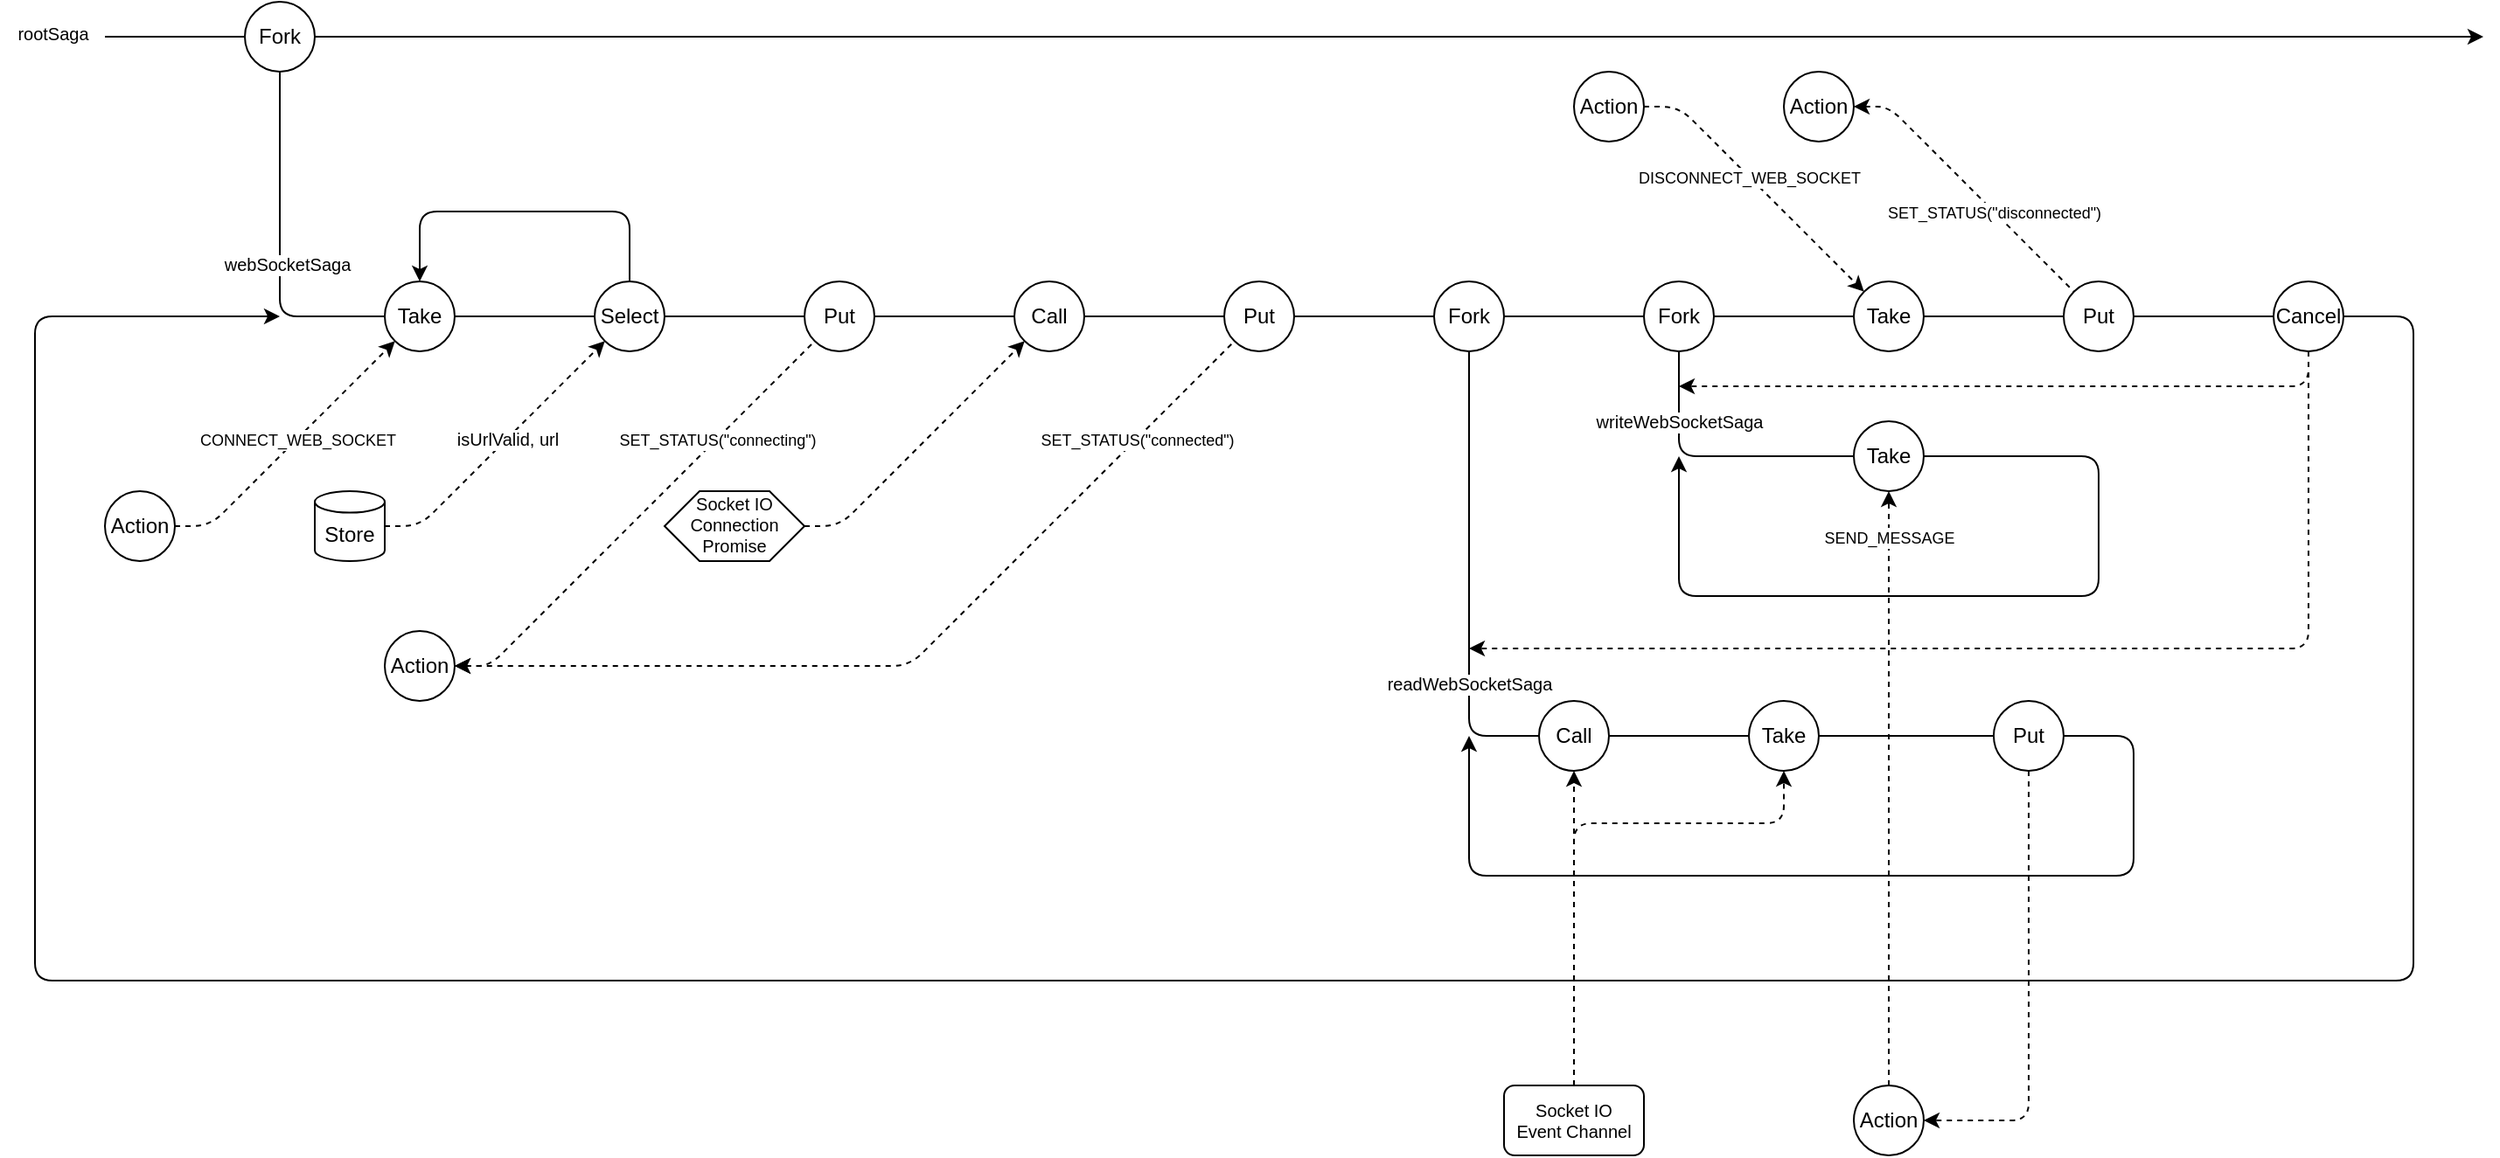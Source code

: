 <mxfile version="13.7.7" type="github">
  <diagram id="-NhV561iHu8BdvCQf9F6" name="Page-1">
    <mxGraphModel dx="1083" dy="692" grid="1" gridSize="10" guides="1" tooltips="1" connect="1" arrows="1" fold="1" page="1" pageScale="1" pageWidth="1500" pageHeight="800" math="0" shadow="0">
      <root>
        <mxCell id="0" />
        <mxCell id="1" parent="0" />
        <mxCell id="K0H8NKPBU6QOYzpMUi37-2" value="" style="endArrow=classic;html=1;strokeWidth=1;" edge="1" parent="1">
          <mxGeometry width="50" height="50" relative="1" as="geometry">
            <mxPoint x="80" y="60" as="sourcePoint" />
            <mxPoint x="1440" y="60" as="targetPoint" />
          </mxGeometry>
        </mxCell>
        <mxCell id="K0H8NKPBU6QOYzpMUi37-1" value="Fork" style="ellipse;whiteSpace=wrap;html=1;aspect=fixed;" vertex="1" parent="1">
          <mxGeometry x="160" y="40" width="40" height="40" as="geometry" />
        </mxCell>
        <mxCell id="K0H8NKPBU6QOYzpMUi37-3" value="" style="endArrow=classic;html=1;strokeWidth=1;exitX=0.5;exitY=1;exitDx=0;exitDy=0;" edge="1" parent="1" source="K0H8NKPBU6QOYzpMUi37-1">
          <mxGeometry width="50" height="50" relative="1" as="geometry">
            <mxPoint x="210" y="310" as="sourcePoint" />
            <mxPoint x="180" y="220" as="targetPoint" />
            <Array as="points">
              <mxPoint x="180" y="220" />
              <mxPoint x="1400" y="220" />
              <mxPoint x="1400" y="600" />
              <mxPoint x="40" y="600" />
              <mxPoint x="40" y="220" />
            </Array>
          </mxGeometry>
        </mxCell>
        <mxCell id="K0H8NKPBU6QOYzpMUi37-16" value="webSocketSaga" style="edgeLabel;html=1;align=center;verticalAlign=middle;resizable=0;points=[];fontSize=10;" vertex="1" connectable="0" parent="K0H8NKPBU6QOYzpMUi37-3">
          <mxGeometry x="-0.905" relative="1" as="geometry">
            <mxPoint x="-27.98" y="-30" as="offset" />
          </mxGeometry>
        </mxCell>
        <mxCell id="K0H8NKPBU6QOYzpMUi37-4" value="Store" style="shape=cylinder3;whiteSpace=wrap;html=1;boundedLbl=1;backgroundOutline=1;size=6.143;" vertex="1" parent="1">
          <mxGeometry x="200" y="320" width="40" height="40" as="geometry" />
        </mxCell>
        <mxCell id="K0H8NKPBU6QOYzpMUi37-5" value="Action" style="ellipse;whiteSpace=wrap;html=1;aspect=fixed;" vertex="1" parent="1">
          <mxGeometry x="80" y="320" width="40" height="40" as="geometry" />
        </mxCell>
        <mxCell id="K0H8NKPBU6QOYzpMUi37-6" value="&lt;font&gt;&lt;font style=&quot;font-size: 9px&quot;&gt;CONNECT_WEB_SOCKET&lt;/font&gt;&lt;/font&gt;" style="endArrow=classic;html=1;strokeWidth=1;entryX=0;entryY=1;entryDx=0;entryDy=0;fontSize=10;dashed=1;exitX=1;exitY=0.5;exitDx=0;exitDy=0;" edge="1" parent="1" source="K0H8NKPBU6QOYzpMUi37-5" target="K0H8NKPBU6QOYzpMUi37-7">
          <mxGeometry x="0.069" width="50" height="50" relative="1" as="geometry">
            <mxPoint x="200" y="340" as="sourcePoint" />
            <mxPoint x="280" y="280" as="targetPoint" />
            <Array as="points">
              <mxPoint x="140" y="340" />
            </Array>
            <mxPoint as="offset" />
          </mxGeometry>
        </mxCell>
        <mxCell id="K0H8NKPBU6QOYzpMUi37-7" value="Take" style="ellipse;whiteSpace=wrap;html=1;aspect=fixed;" vertex="1" parent="1">
          <mxGeometry x="240" y="200" width="40" height="40" as="geometry" />
        </mxCell>
        <mxCell id="K0H8NKPBU6QOYzpMUi37-9" value="&lt;font&gt;&lt;font&gt;&lt;font size=&quot;1&quot;&gt;isUrlValid,&amp;nbsp;&lt;/font&gt;&lt;font size=&quot;1&quot;&gt;url&lt;/font&gt;&lt;br&gt;&lt;/font&gt;&lt;/font&gt;" style="endArrow=classic;html=1;strokeWidth=1;entryX=0;entryY=1;entryDx=0;entryDy=0;fontSize=10;dashed=1;exitX=1;exitY=0.5;exitDx=0;exitDy=0;exitPerimeter=0;" edge="1" parent="1" source="K0H8NKPBU6QOYzpMUi37-4" target="K0H8NKPBU6QOYzpMUi37-10">
          <mxGeometry x="0.069" width="50" height="50" relative="1" as="geometry">
            <mxPoint x="290" y="326" as="sourcePoint" />
            <mxPoint x="567.577" y="280.003" as="targetPoint" />
            <mxPoint as="offset" />
            <Array as="points">
              <mxPoint x="260" y="340" />
            </Array>
          </mxGeometry>
        </mxCell>
        <mxCell id="K0H8NKPBU6QOYzpMUi37-10" value="Select" style="ellipse;whiteSpace=wrap;html=1;aspect=fixed;" vertex="1" parent="1">
          <mxGeometry x="360" y="200" width="40" height="40" as="geometry" />
        </mxCell>
        <mxCell id="K0H8NKPBU6QOYzpMUi37-11" value="Fork" style="ellipse;whiteSpace=wrap;html=1;aspect=fixed;" vertex="1" parent="1">
          <mxGeometry x="840" y="200" width="40" height="40" as="geometry" />
        </mxCell>
        <mxCell id="K0H8NKPBU6QOYzpMUi37-13" value="rootSaga" style="text;html=1;align=center;verticalAlign=middle;resizable=0;points=[];autosize=1;fontSize=10;horizontal=1;spacingBottom=0;spacingTop=-4;" vertex="1" parent="1">
          <mxGeometry x="20" y="55" width="60" height="10" as="geometry" />
        </mxCell>
        <mxCell id="K0H8NKPBU6QOYzpMUi37-19" value="Call" style="ellipse;whiteSpace=wrap;html=1;aspect=fixed;" vertex="1" parent="1">
          <mxGeometry x="600" y="200" width="40" height="40" as="geometry" />
        </mxCell>
        <mxCell id="K0H8NKPBU6QOYzpMUi37-21" value="" style="endArrow=classic;startArrow=none;html=1;dashed=1;strokeWidth=1;fontSize=10;entryX=0;entryY=1;entryDx=0;entryDy=0;exitX=1;exitY=0.5;exitDx=0;exitDy=0;startFill=0;" edge="1" parent="1" source="K0H8NKPBU6QOYzpMUi37-24" target="K0H8NKPBU6QOYzpMUi37-19">
          <mxGeometry width="50" height="50" relative="1" as="geometry">
            <mxPoint x="570" y="315" as="sourcePoint" />
            <mxPoint x="620" y="265" as="targetPoint" />
            <Array as="points">
              <mxPoint x="500" y="340" />
            </Array>
          </mxGeometry>
        </mxCell>
        <mxCell id="K0H8NKPBU6QOYzpMUi37-22" value="Put" style="ellipse;whiteSpace=wrap;html=1;aspect=fixed;" vertex="1" parent="1">
          <mxGeometry x="480" y="200" width="40" height="40" as="geometry" />
        </mxCell>
        <mxCell id="K0H8NKPBU6QOYzpMUi37-24" value="&lt;span&gt;Socket IO&lt;/span&gt;&lt;br&gt;&lt;span&gt;Connection&lt;br&gt;Promise&lt;br&gt;&lt;/span&gt;" style="shape=hexagon;perimeter=hexagonPerimeter2;whiteSpace=wrap;html=1;fixedSize=1;fontSize=10;spacingTop=-2;" vertex="1" parent="1">
          <mxGeometry x="400" y="320" width="80" height="40" as="geometry" />
        </mxCell>
        <mxCell id="K0H8NKPBU6QOYzpMUi37-25" value="Action" style="ellipse;whiteSpace=wrap;html=1;aspect=fixed;" vertex="1" parent="1">
          <mxGeometry x="240" y="400" width="40" height="40" as="geometry" />
        </mxCell>
        <mxCell id="K0H8NKPBU6QOYzpMUi37-26" value="&lt;font&gt;&lt;font style=&quot;font-size: 9px&quot;&gt;SET_STATUS(&quot;connecting&quot;)&lt;/font&gt;&lt;/font&gt;" style="endArrow=none;html=1;strokeWidth=1;entryX=0;entryY=1;entryDx=0;entryDy=0;fontSize=10;dashed=1;exitX=1;exitY=0.5;exitDx=0;exitDy=0;startArrow=classic;startFill=1;endFill=0;" edge="1" parent="1" source="K0H8NKPBU6QOYzpMUi37-25" target="K0H8NKPBU6QOYzpMUi37-22">
          <mxGeometry x="0.441" width="50" height="50" relative="1" as="geometry">
            <mxPoint x="350" y="355.86" as="sourcePoint" />
            <mxPoint x="475.858" y="250.002" as="targetPoint" />
            <Array as="points">
              <mxPoint x="300" y="420" />
            </Array>
            <mxPoint as="offset" />
          </mxGeometry>
        </mxCell>
        <mxCell id="K0H8NKPBU6QOYzpMUi37-27" value="Put" style="ellipse;whiteSpace=wrap;html=1;aspect=fixed;" vertex="1" parent="1">
          <mxGeometry x="720" y="200" width="40" height="40" as="geometry" />
        </mxCell>
        <mxCell id="K0H8NKPBU6QOYzpMUi37-29" value="&lt;font&gt;&lt;font style=&quot;font-size: 9px&quot;&gt;SET_STATUS(&quot;connected&quot;)&lt;/font&gt;&lt;/font&gt;" style="endArrow=none;html=1;strokeWidth=1;entryX=0;entryY=1;entryDx=0;entryDy=0;fontSize=10;dashed=1;exitX=1;exitY=0.5;exitDx=0;exitDy=0;startArrow=classic;startFill=1;endFill=0;" edge="1" parent="1" source="K0H8NKPBU6QOYzpMUi37-25" target="K0H8NKPBU6QOYzpMUi37-27">
          <mxGeometry x="0.698" width="50" height="50" relative="1" as="geometry">
            <mxPoint x="600" y="340" as="sourcePoint" />
            <mxPoint x="715.858" y="250.002" as="targetPoint" />
            <Array as="points">
              <mxPoint x="540" y="420" />
            </Array>
            <mxPoint as="offset" />
          </mxGeometry>
        </mxCell>
        <mxCell id="K0H8NKPBU6QOYzpMUi37-17" value="" style="endArrow=classic;html=1;strokeWidth=1;exitX=0.5;exitY=1;exitDx=0;exitDy=0;" edge="1" parent="1" source="K0H8NKPBU6QOYzpMUi37-11">
          <mxGeometry width="50" height="50" relative="1" as="geometry">
            <mxPoint x="530.002" y="250.002" as="sourcePoint" />
            <mxPoint x="860" y="460" as="targetPoint" />
            <Array as="points">
              <mxPoint x="860" y="460" />
              <mxPoint x="1240" y="460" />
              <mxPoint x="1240" y="540" />
              <mxPoint x="860" y="540" />
            </Array>
          </mxGeometry>
        </mxCell>
        <mxCell id="K0H8NKPBU6QOYzpMUi37-18" value="readWebSocketSaga" style="edgeLabel;html=1;align=center;verticalAlign=middle;resizable=0;points=[];fontSize=10;" vertex="1" connectable="0" parent="K0H8NKPBU6QOYzpMUi37-17">
          <mxGeometry x="-0.905" relative="1" as="geometry">
            <mxPoint y="135.52" as="offset" />
          </mxGeometry>
        </mxCell>
        <mxCell id="K0H8NKPBU6QOYzpMUi37-32" value="Fork" style="ellipse;whiteSpace=wrap;html=1;aspect=fixed;" vertex="1" parent="1">
          <mxGeometry x="960" y="200" width="40" height="40" as="geometry" />
        </mxCell>
        <mxCell id="K0H8NKPBU6QOYzpMUi37-33" value="" style="endArrow=classic;html=1;strokeWidth=1;exitX=0.5;exitY=1;exitDx=0;exitDy=0;" edge="1" parent="1" source="K0H8NKPBU6QOYzpMUi37-32">
          <mxGeometry width="50" height="50" relative="1" as="geometry">
            <mxPoint x="650.002" y="250.002" as="sourcePoint" />
            <mxPoint x="980" y="300" as="targetPoint" />
            <Array as="points">
              <mxPoint x="980" y="300" />
              <mxPoint x="1220" y="300" />
              <mxPoint x="1220" y="380" />
              <mxPoint x="980" y="380" />
            </Array>
          </mxGeometry>
        </mxCell>
        <mxCell id="K0H8NKPBU6QOYzpMUi37-34" value="writeWebSocketSaga" style="edgeLabel;html=1;align=center;verticalAlign=middle;resizable=0;points=[];fontSize=10;" vertex="1" connectable="0" parent="K0H8NKPBU6QOYzpMUi37-33">
          <mxGeometry x="-0.905" relative="1" as="geometry">
            <mxPoint y="6.9" as="offset" />
          </mxGeometry>
        </mxCell>
        <mxCell id="K0H8NKPBU6QOYzpMUi37-35" value="Action" style="ellipse;whiteSpace=wrap;html=1;aspect=fixed;" vertex="1" parent="1">
          <mxGeometry x="920" y="80" width="40" height="40" as="geometry" />
        </mxCell>
        <mxCell id="K0H8NKPBU6QOYzpMUi37-36" value="&lt;font&gt;&lt;font style=&quot;font-size: 9px&quot;&gt;DISCONNECT_WEB_SOCKET&lt;/font&gt;&lt;/font&gt;" style="endArrow=classic;html=1;strokeWidth=1;entryX=0;entryY=0;entryDx=0;entryDy=0;fontSize=10;dashed=1;exitX=1;exitY=0.5;exitDx=0;exitDy=0;" edge="1" parent="1" source="K0H8NKPBU6QOYzpMUi37-35" target="K0H8NKPBU6QOYzpMUi37-37">
          <mxGeometry x="-0.098" width="50" height="50" relative="1" as="geometry">
            <mxPoint x="1040" y="340" as="sourcePoint" />
            <mxPoint x="1120" y="280" as="targetPoint" />
            <Array as="points">
              <mxPoint x="980" y="100" />
            </Array>
            <mxPoint as="offset" />
          </mxGeometry>
        </mxCell>
        <mxCell id="K0H8NKPBU6QOYzpMUi37-37" value="Take" style="ellipse;whiteSpace=wrap;html=1;aspect=fixed;" vertex="1" parent="1">
          <mxGeometry x="1080" y="200" width="40" height="40" as="geometry" />
        </mxCell>
        <mxCell id="K0H8NKPBU6QOYzpMUi37-42" value="Put" style="ellipse;whiteSpace=wrap;html=1;aspect=fixed;" vertex="1" parent="1">
          <mxGeometry x="1200" y="200" width="40" height="40" as="geometry" />
        </mxCell>
        <mxCell id="K0H8NKPBU6QOYzpMUi37-43" value="Action" style="ellipse;whiteSpace=wrap;html=1;aspect=fixed;" vertex="1" parent="1">
          <mxGeometry x="1040" y="80" width="40" height="40" as="geometry" />
        </mxCell>
        <mxCell id="K0H8NKPBU6QOYzpMUi37-44" value="&lt;font&gt;&lt;font style=&quot;font-size: 9px&quot;&gt;SET_STATUS(&quot;disconnected&quot;)&lt;/font&gt;&lt;/font&gt;" style="endArrow=none;html=1;strokeWidth=1;entryX=0;entryY=0;entryDx=0;entryDy=0;fontSize=10;dashed=1;exitX=1;exitY=0.5;exitDx=0;exitDy=0;startArrow=classic;startFill=1;endFill=0;" edge="1" parent="1" source="K0H8NKPBU6QOYzpMUi37-43" target="K0H8NKPBU6QOYzpMUi37-42">
          <mxGeometry x="0.236" width="50" height="50" relative="1" as="geometry">
            <mxPoint x="1070" y="355.86" as="sourcePoint" />
            <mxPoint x="1195.858" y="250.002" as="targetPoint" />
            <Array as="points">
              <mxPoint x="1100" y="100" />
            </Array>
            <mxPoint as="offset" />
          </mxGeometry>
        </mxCell>
        <mxCell id="K0H8NKPBU6QOYzpMUi37-45" value="" style="endArrow=classic;html=1;strokeWidth=1;fontSize=10;exitX=0.5;exitY=0;exitDx=0;exitDy=0;entryX=0.5;entryY=0;entryDx=0;entryDy=0;" edge="1" parent="1" source="K0H8NKPBU6QOYzpMUi37-10" target="K0H8NKPBU6QOYzpMUi37-7">
          <mxGeometry width="50" height="50" relative="1" as="geometry">
            <mxPoint x="380" y="144" as="sourcePoint" />
            <mxPoint x="260" y="160" as="targetPoint" />
            <Array as="points">
              <mxPoint x="380" y="160" />
              <mxPoint x="260" y="160" />
            </Array>
          </mxGeometry>
        </mxCell>
        <mxCell id="K0H8NKPBU6QOYzpMUi37-46" value="Action" style="ellipse;whiteSpace=wrap;html=1;aspect=fixed;" vertex="1" parent="1">
          <mxGeometry x="1080" y="660" width="40" height="40" as="geometry" />
        </mxCell>
        <mxCell id="K0H8NKPBU6QOYzpMUi37-48" value="Take" style="ellipse;whiteSpace=wrap;html=1;aspect=fixed;" vertex="1" parent="1">
          <mxGeometry x="1080" y="280" width="40" height="40" as="geometry" />
        </mxCell>
        <mxCell id="K0H8NKPBU6QOYzpMUi37-49" value="&lt;font&gt;&lt;font style=&quot;font-size: 9px&quot;&gt;SEND_MESSAGE&lt;/font&gt;&lt;/font&gt;" style="endArrow=classic;html=1;strokeWidth=1;entryX=0.5;entryY=1;entryDx=0;entryDy=0;fontSize=10;dashed=1;exitX=0.5;exitY=0;exitDx=0;exitDy=0;" edge="1" parent="1" source="K0H8NKPBU6QOYzpMUi37-46" target="K0H8NKPBU6QOYzpMUi37-48">
          <mxGeometry x="0.847" width="50" height="50" relative="1" as="geometry">
            <mxPoint x="1070" y="680" as="sourcePoint" />
            <mxPoint x="1085.858" y="445.858" as="targetPoint" />
            <Array as="points">
              <mxPoint x="1100" y="620" />
            </Array>
            <mxPoint as="offset" />
          </mxGeometry>
        </mxCell>
        <mxCell id="K0H8NKPBU6QOYzpMUi37-50" value="Socket IO&lt;br&gt;Event Channel" style="rounded=1;whiteSpace=wrap;html=1;fontSize=10;" vertex="1" parent="1">
          <mxGeometry x="880" y="660" width="80" height="40" as="geometry" />
        </mxCell>
        <mxCell id="K0H8NKPBU6QOYzpMUi37-51" value="Call" style="ellipse;whiteSpace=wrap;html=1;aspect=fixed;" vertex="1" parent="1">
          <mxGeometry x="900" y="440" width="40" height="40" as="geometry" />
        </mxCell>
        <mxCell id="K0H8NKPBU6QOYzpMUi37-52" value="Take" style="ellipse;whiteSpace=wrap;html=1;aspect=fixed;" vertex="1" parent="1">
          <mxGeometry x="1020" y="440" width="40" height="40" as="geometry" />
        </mxCell>
        <mxCell id="K0H8NKPBU6QOYzpMUi37-53" value="Put" style="ellipse;whiteSpace=wrap;html=1;aspect=fixed;" vertex="1" parent="1">
          <mxGeometry x="1160" y="440" width="40" height="40" as="geometry" />
        </mxCell>
        <mxCell id="K0H8NKPBU6QOYzpMUi37-54" value="" style="endArrow=classic;html=1;strokeWidth=1;fontSize=10;dashed=1;entryX=0.5;entryY=1;entryDx=0;entryDy=0;exitX=0.5;exitY=0;exitDx=0;exitDy=0;" edge="1" parent="1" source="K0H8NKPBU6QOYzpMUi37-50" target="K0H8NKPBU6QOYzpMUi37-51">
          <mxGeometry width="50" height="50" relative="1" as="geometry">
            <mxPoint x="950" y="580" as="sourcePoint" />
            <mxPoint x="960" y="660" as="targetPoint" />
          </mxGeometry>
        </mxCell>
        <mxCell id="K0H8NKPBU6QOYzpMUi37-55" value="" style="endArrow=classic;html=1;strokeWidth=1;fontSize=10;dashed=1;entryX=0.5;entryY=1;entryDx=0;entryDy=0;exitX=0.5;exitY=0;exitDx=0;exitDy=0;" edge="1" parent="1" source="K0H8NKPBU6QOYzpMUi37-50" target="K0H8NKPBU6QOYzpMUi37-52">
          <mxGeometry width="50" height="50" relative="1" as="geometry">
            <mxPoint x="979.66" y="760" as="sourcePoint" />
            <mxPoint x="979.66" y="580" as="targetPoint" />
            <Array as="points">
              <mxPoint x="920" y="510" />
              <mxPoint x="1040" y="510" />
            </Array>
          </mxGeometry>
        </mxCell>
        <mxCell id="K0H8NKPBU6QOYzpMUi37-56" value="" style="endArrow=classic;html=1;strokeWidth=1;fontSize=10;dashed=1;exitX=0.5;exitY=1;exitDx=0;exitDy=0;entryX=1;entryY=0.5;entryDx=0;entryDy=0;" edge="1" parent="1" source="K0H8NKPBU6QOYzpMUi37-53" target="K0H8NKPBU6QOYzpMUi37-46">
          <mxGeometry width="50" height="50" relative="1" as="geometry">
            <mxPoint x="1290" y="650" as="sourcePoint" />
            <mxPoint x="1160" y="700" as="targetPoint" />
            <Array as="points">
              <mxPoint x="1180" y="680" />
            </Array>
          </mxGeometry>
        </mxCell>
        <mxCell id="K0H8NKPBU6QOYzpMUi37-57" value="" style="endArrow=classic;html=1;strokeWidth=1;fontSize=10;dashed=1;exitX=0.5;exitY=1;exitDx=0;exitDy=0;" edge="1" parent="1" source="K0H8NKPBU6QOYzpMUi37-58">
          <mxGeometry x="0.122" y="-1" width="50" height="50" relative="1" as="geometry">
            <mxPoint x="1310" y="390" as="sourcePoint" />
            <mxPoint x="980" y="260" as="targetPoint" />
            <Array as="points">
              <mxPoint x="1340" y="260" />
            </Array>
            <mxPoint as="offset" />
          </mxGeometry>
        </mxCell>
        <mxCell id="K0H8NKPBU6QOYzpMUi37-58" value="Cancel" style="ellipse;whiteSpace=wrap;html=1;aspect=fixed;" vertex="1" parent="1">
          <mxGeometry x="1320" y="200" width="40" height="40" as="geometry" />
        </mxCell>
        <mxCell id="K0H8NKPBU6QOYzpMUi37-59" value="" style="endArrow=classic;html=1;strokeWidth=1;fontSize=10;dashed=1;exitX=0.5;exitY=1;exitDx=0;exitDy=0;" edge="1" parent="1" source="K0H8NKPBU6QOYzpMUi37-58">
          <mxGeometry x="0.122" y="-1" width="50" height="50" relative="1" as="geometry">
            <mxPoint x="1340" y="310.0" as="sourcePoint" />
            <mxPoint x="860" y="410" as="targetPoint" />
            <Array as="points">
              <mxPoint x="1340" y="410" />
            </Array>
            <mxPoint as="offset" />
          </mxGeometry>
        </mxCell>
      </root>
    </mxGraphModel>
  </diagram>
</mxfile>
